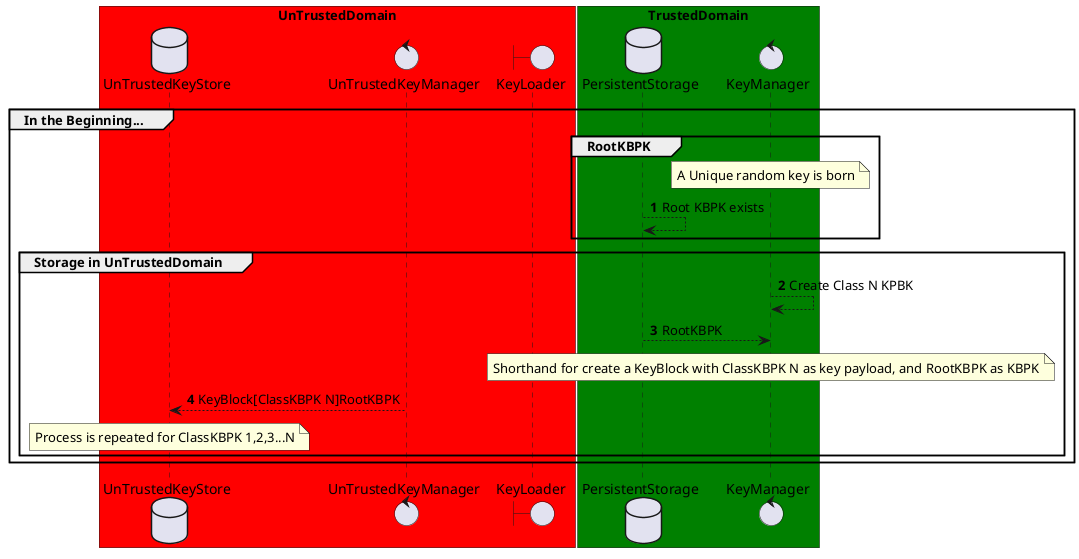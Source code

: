 @startuml


autonumber
box "UnTrustedDomain" #Red
	database UnTrustedKeyStore as UKS
	control UnTrustedKeyManager as UKM
    boundary KeyLoader as KL
end box

box "TrustedDomain" #Green
	database PersistentStorage as KS
    control KeyManager as KM

end box


group In the Beginning...
    
    group RootKBPK    
        note over KM: A Unique random key is born
        KS --> KS: Root KBPK exists
    end
   
    group Storage in UnTrustedDomain 
        KM --> KM: Create Class N KPBK
        KS --> KM: RootKBPK 
        note over KM: Shorthand for create a KeyBlock with ClassKBPK N as key payload, and RootKBPK as KBPK
        UKM --> UKS: KeyBlock[ClassKBPK N]RootKBPK        
        note over UKS: Process is repeated for ClassKBPK 1,2,3...N 
    end
end 

@enduml